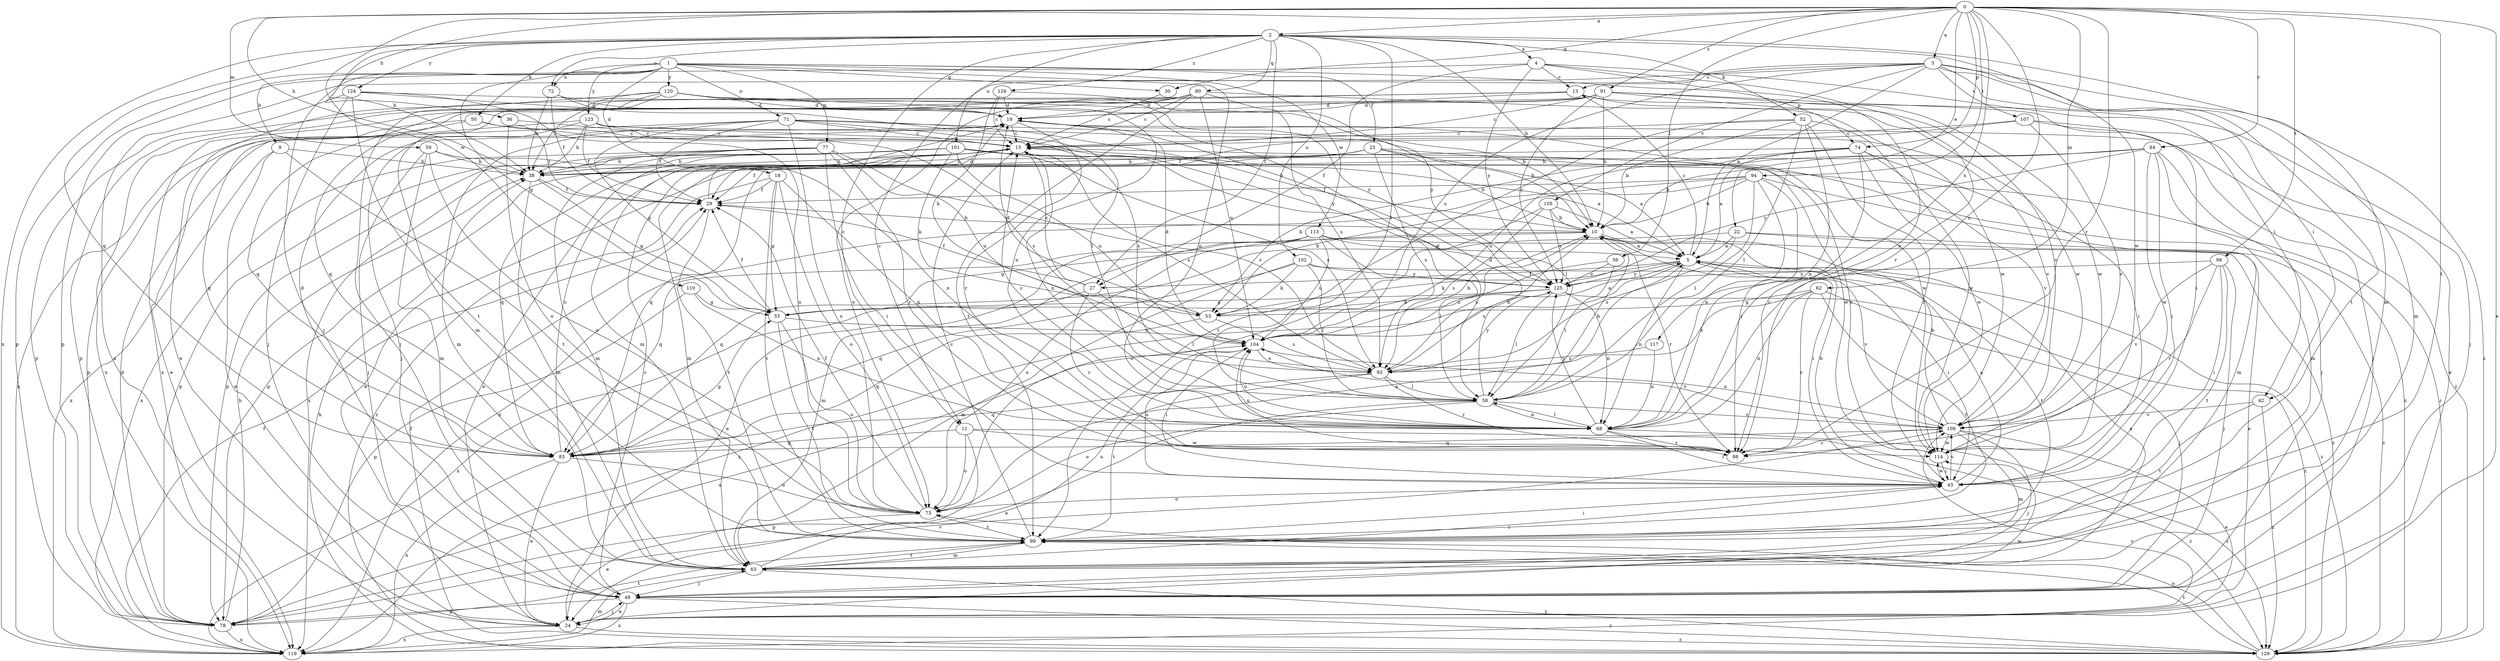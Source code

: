 strict digraph  {
0;
1;
2;
3;
4;
5;
9;
10;
11;
13;
15;
18;
19;
22;
24;
25;
27;
29;
30;
33;
36;
38;
42;
43;
48;
50;
52;
53;
56;
58;
59;
62;
63;
68;
71;
72;
73;
74;
77;
78;
80;
83;
84;
88;
91;
93;
94;
98;
99;
101;
102;
104;
105;
107;
109;
110;
113;
114;
117;
119;
120;
123;
124;
125;
126;
129;
0 -> 2  [label=a];
0 -> 3  [label=a];
0 -> 22  [label=e];
0 -> 24  [label=e];
0 -> 30  [label=g];
0 -> 36  [label=h];
0 -> 38  [label=h];
0 -> 56  [label=l];
0 -> 59  [label=m];
0 -> 62  [label=m];
0 -> 68  [label=n];
0 -> 74  [label=p];
0 -> 84  [label=r];
0 -> 88  [label=r];
0 -> 91  [label=s];
0 -> 94  [label=t];
0 -> 98  [label=t];
0 -> 99  [label=t];
0 -> 110  [label=w];
0 -> 117  [label=x];
1 -> 9  [label=b];
1 -> 18  [label=d];
1 -> 25  [label=f];
1 -> 30  [label=g];
1 -> 33  [label=g];
1 -> 48  [label=j];
1 -> 68  [label=n];
1 -> 71  [label=o];
1 -> 72  [label=o];
1 -> 74  [label=p];
1 -> 77  [label=p];
1 -> 78  [label=p];
1 -> 113  [label=w];
1 -> 120  [label=y];
1 -> 123  [label=y];
2 -> 4  [label=a];
2 -> 10  [label=b];
2 -> 11  [label=c];
2 -> 27  [label=f];
2 -> 38  [label=h];
2 -> 50  [label=k];
2 -> 52  [label=k];
2 -> 58  [label=l];
2 -> 63  [label=m];
2 -> 72  [label=o];
2 -> 80  [label=q];
2 -> 83  [label=q];
2 -> 101  [label=u];
2 -> 102  [label=u];
2 -> 114  [label=w];
2 -> 119  [label=x];
2 -> 124  [label=y];
2 -> 126  [label=z];
3 -> 5  [label=a];
3 -> 11  [label=c];
3 -> 13  [label=c];
3 -> 42  [label=i];
3 -> 63  [label=m];
3 -> 99  [label=t];
3 -> 104  [label=u];
3 -> 105  [label=v];
3 -> 107  [label=v];
3 -> 119  [label=x];
3 -> 129  [label=z];
4 -> 13  [label=c];
4 -> 27  [label=f];
4 -> 42  [label=i];
4 -> 68  [label=n];
4 -> 78  [label=p];
4 -> 88  [label=r];
4 -> 125  [label=y];
5 -> 13  [label=c];
5 -> 27  [label=f];
5 -> 43  [label=i];
5 -> 53  [label=k];
5 -> 68  [label=n];
5 -> 99  [label=t];
5 -> 109  [label=v];
5 -> 119  [label=x];
5 -> 125  [label=y];
9 -> 24  [label=e];
9 -> 38  [label=h];
9 -> 99  [label=t];
9 -> 119  [label=x];
10 -> 5  [label=a];
10 -> 24  [label=e];
10 -> 33  [label=g];
10 -> 43  [label=i];
10 -> 88  [label=r];
10 -> 93  [label=s];
11 -> 73  [label=o];
11 -> 78  [label=p];
11 -> 83  [label=q];
11 -> 114  [label=w];
11 -> 129  [label=z];
13 -> 19  [label=d];
13 -> 48  [label=j];
13 -> 78  [label=p];
13 -> 114  [label=w];
13 -> 119  [label=x];
15 -> 38  [label=h];
15 -> 58  [label=l];
15 -> 63  [label=m];
15 -> 68  [label=n];
15 -> 78  [label=p];
15 -> 83  [label=q];
15 -> 129  [label=z];
18 -> 29  [label=f];
18 -> 33  [label=g];
18 -> 68  [label=n];
18 -> 73  [label=o];
18 -> 99  [label=t];
18 -> 129  [label=z];
19 -> 15  [label=c];
19 -> 63  [label=m];
19 -> 88  [label=r];
19 -> 114  [label=w];
19 -> 129  [label=z];
22 -> 5  [label=a];
22 -> 24  [label=e];
22 -> 83  [label=q];
22 -> 93  [label=s];
22 -> 129  [label=z];
24 -> 48  [label=j];
24 -> 114  [label=w];
24 -> 119  [label=x];
24 -> 129  [label=z];
25 -> 5  [label=a];
25 -> 10  [label=b];
25 -> 24  [label=e];
25 -> 29  [label=f];
25 -> 38  [label=h];
25 -> 93  [label=s];
25 -> 114  [label=w];
27 -> 15  [label=c];
27 -> 29  [label=f];
27 -> 58  [label=l];
27 -> 88  [label=r];
27 -> 119  [label=x];
29 -> 10  [label=b];
29 -> 19  [label=d];
29 -> 99  [label=t];
30 -> 15  [label=c];
33 -> 29  [label=f];
33 -> 73  [label=o];
33 -> 99  [label=t];
33 -> 104  [label=u];
36 -> 15  [label=c];
36 -> 73  [label=o];
38 -> 29  [label=f];
38 -> 33  [label=g];
38 -> 63  [label=m];
42 -> 99  [label=t];
42 -> 109  [label=v];
42 -> 129  [label=z];
43 -> 5  [label=a];
43 -> 10  [label=b];
43 -> 73  [label=o];
43 -> 104  [label=u];
43 -> 109  [label=v];
43 -> 114  [label=w];
48 -> 5  [label=a];
48 -> 15  [label=c];
48 -> 24  [label=e];
48 -> 78  [label=p];
48 -> 119  [label=x];
48 -> 129  [label=z];
50 -> 15  [label=c];
50 -> 29  [label=f];
50 -> 83  [label=q];
50 -> 93  [label=s];
50 -> 119  [label=x];
52 -> 10  [label=b];
52 -> 15  [label=c];
52 -> 43  [label=i];
52 -> 58  [label=l];
52 -> 68  [label=n];
52 -> 99  [label=t];
52 -> 114  [label=w];
53 -> 5  [label=a];
53 -> 19  [label=d];
53 -> 83  [label=q];
53 -> 93  [label=s];
56 -> 58  [label=l];
56 -> 104  [label=u];
56 -> 125  [label=y];
58 -> 10  [label=b];
58 -> 19  [label=d];
58 -> 24  [label=e];
58 -> 68  [label=n];
58 -> 73  [label=o];
58 -> 109  [label=v];
59 -> 38  [label=h];
59 -> 48  [label=j];
59 -> 63  [label=m];
59 -> 68  [label=n];
59 -> 73  [label=o];
62 -> 33  [label=g];
62 -> 48  [label=j];
62 -> 68  [label=n];
62 -> 88  [label=r];
62 -> 93  [label=s];
62 -> 99  [label=t];
63 -> 43  [label=i];
63 -> 48  [label=j];
63 -> 99  [label=t];
63 -> 104  [label=u];
63 -> 129  [label=z];
68 -> 15  [label=c];
68 -> 43  [label=i];
68 -> 58  [label=l];
68 -> 88  [label=r];
68 -> 104  [label=u];
68 -> 125  [label=y];
68 -> 129  [label=z];
71 -> 10  [label=b];
71 -> 15  [label=c];
71 -> 29  [label=f];
71 -> 33  [label=g];
71 -> 63  [label=m];
71 -> 73  [label=o];
71 -> 78  [label=p];
71 -> 93  [label=s];
71 -> 109  [label=v];
72 -> 19  [label=d];
72 -> 29  [label=f];
72 -> 38  [label=h];
72 -> 58  [label=l];
73 -> 5  [label=a];
73 -> 24  [label=e];
73 -> 29  [label=f];
73 -> 99  [label=t];
74 -> 5  [label=a];
74 -> 38  [label=h];
74 -> 43  [label=i];
74 -> 53  [label=k];
74 -> 88  [label=r];
74 -> 104  [label=u];
74 -> 109  [label=v];
74 -> 114  [label=w];
77 -> 38  [label=h];
77 -> 43  [label=i];
77 -> 63  [label=m];
77 -> 78  [label=p];
77 -> 88  [label=r];
77 -> 93  [label=s];
77 -> 104  [label=u];
77 -> 119  [label=x];
78 -> 19  [label=d];
78 -> 38  [label=h];
78 -> 99  [label=t];
78 -> 104  [label=u];
78 -> 109  [label=v];
78 -> 119  [label=x];
80 -> 15  [label=c];
80 -> 19  [label=d];
80 -> 73  [label=o];
80 -> 83  [label=q];
80 -> 93  [label=s];
80 -> 99  [label=t];
80 -> 104  [label=u];
80 -> 114  [label=w];
83 -> 15  [label=c];
83 -> 19  [label=d];
83 -> 24  [label=e];
83 -> 33  [label=g];
83 -> 73  [label=o];
83 -> 119  [label=x];
84 -> 10  [label=b];
84 -> 38  [label=h];
84 -> 43  [label=i];
84 -> 48  [label=j];
84 -> 63  [label=m];
84 -> 83  [label=q];
84 -> 114  [label=w];
84 -> 125  [label=y];
88 -> 104  [label=u];
91 -> 10  [label=b];
91 -> 15  [label=c];
91 -> 19  [label=d];
91 -> 43  [label=i];
91 -> 83  [label=q];
91 -> 109  [label=v];
91 -> 114  [label=w];
91 -> 119  [label=x];
91 -> 125  [label=y];
93 -> 10  [label=b];
93 -> 15  [label=c];
93 -> 58  [label=l];
93 -> 83  [label=q];
93 -> 88  [label=r];
93 -> 99  [label=t];
93 -> 125  [label=y];
94 -> 10  [label=b];
94 -> 29  [label=f];
94 -> 53  [label=k];
94 -> 58  [label=l];
94 -> 63  [label=m];
94 -> 68  [label=n];
94 -> 88  [label=r];
94 -> 119  [label=x];
98 -> 43  [label=i];
98 -> 48  [label=j];
98 -> 88  [label=r];
98 -> 99  [label=t];
98 -> 109  [label=v];
98 -> 125  [label=y];
99 -> 15  [label=c];
99 -> 43  [label=i];
99 -> 63  [label=m];
101 -> 5  [label=a];
101 -> 24  [label=e];
101 -> 38  [label=h];
101 -> 53  [label=k];
101 -> 78  [label=p];
101 -> 93  [label=s];
101 -> 104  [label=u];
101 -> 119  [label=x];
101 -> 129  [label=z];
102 -> 53  [label=k];
102 -> 58  [label=l];
102 -> 63  [label=m];
102 -> 83  [label=q];
102 -> 125  [label=y];
102 -> 129  [label=z];
104 -> 10  [label=b];
104 -> 19  [label=d];
104 -> 43  [label=i];
104 -> 93  [label=s];
104 -> 109  [label=v];
105 -> 5  [label=a];
105 -> 10  [label=b];
105 -> 73  [label=o];
105 -> 93  [label=s];
105 -> 125  [label=y];
107 -> 15  [label=c];
107 -> 24  [label=e];
107 -> 29  [label=f];
107 -> 48  [label=j];
107 -> 109  [label=v];
109 -> 10  [label=b];
109 -> 24  [label=e];
109 -> 48  [label=j];
109 -> 63  [label=m];
109 -> 83  [label=q];
109 -> 88  [label=r];
109 -> 104  [label=u];
109 -> 114  [label=w];
110 -> 33  [label=g];
110 -> 68  [label=n];
110 -> 78  [label=p];
113 -> 5  [label=a];
113 -> 58  [label=l];
113 -> 63  [label=m];
113 -> 73  [label=o];
113 -> 83  [label=q];
113 -> 104  [label=u];
113 -> 129  [label=z];
114 -> 15  [label=c];
114 -> 43  [label=i];
117 -> 68  [label=n];
117 -> 93  [label=s];
119 -> 29  [label=f];
119 -> 63  [label=m];
119 -> 109  [label=v];
120 -> 19  [label=d];
120 -> 24  [label=e];
120 -> 38  [label=h];
120 -> 48  [label=j];
120 -> 58  [label=l];
120 -> 63  [label=m];
120 -> 68  [label=n];
120 -> 125  [label=y];
123 -> 10  [label=b];
123 -> 15  [label=c];
123 -> 24  [label=e];
123 -> 29  [label=f];
123 -> 38  [label=h];
123 -> 48  [label=j];
123 -> 125  [label=y];
124 -> 10  [label=b];
124 -> 19  [label=d];
124 -> 48  [label=j];
124 -> 73  [label=o];
124 -> 78  [label=p];
124 -> 99  [label=t];
125 -> 33  [label=g];
125 -> 53  [label=k];
125 -> 58  [label=l];
125 -> 68  [label=n];
125 -> 104  [label=u];
125 -> 129  [label=z];
126 -> 15  [label=c];
126 -> 19  [label=d];
126 -> 53  [label=k];
126 -> 125  [label=y];
129 -> 29  [label=f];
129 -> 38  [label=h];
129 -> 73  [label=o];
129 -> 99  [label=t];
}
